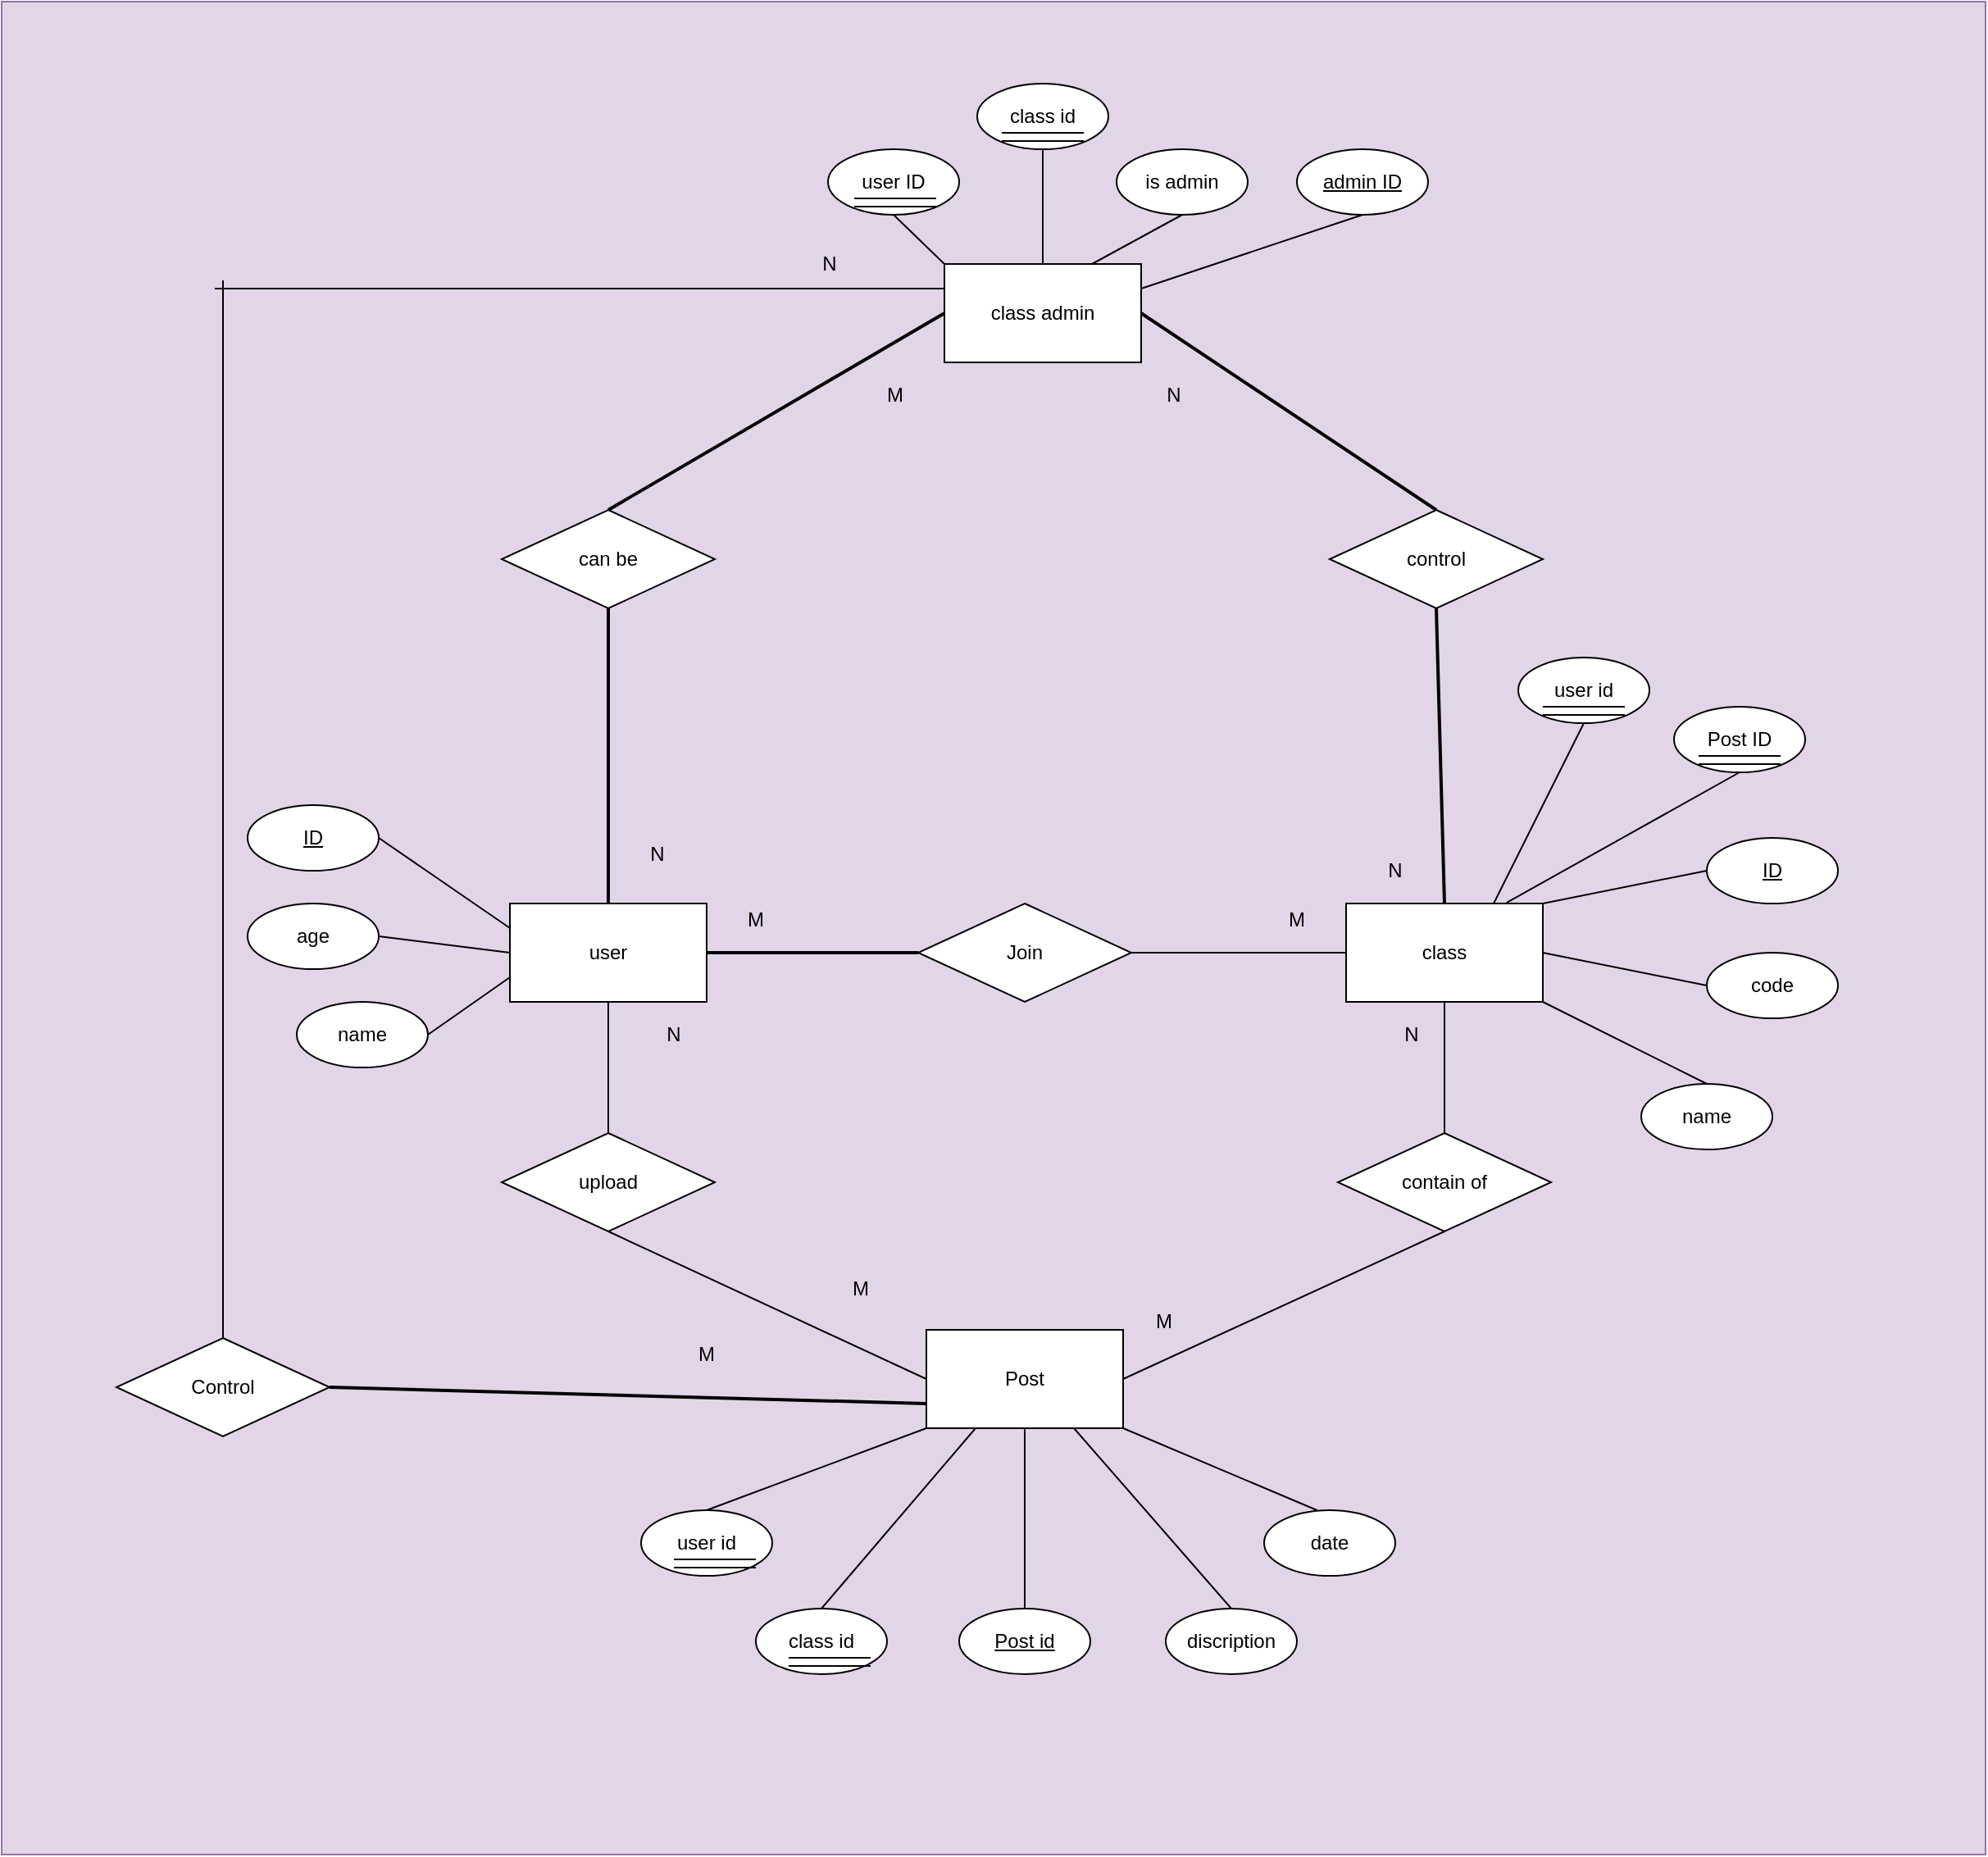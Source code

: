 <mxfile version="14.3.1" type="github">
  <diagram id="XIra5QEa7usJCA-vKQKT" name="Page-1">
    <mxGraphModel dx="1692" dy="1632" grid="1" gridSize="10" guides="1" tooltips="1" connect="1" arrows="1" fold="1" page="1" pageScale="1" pageWidth="827" pageHeight="1169" math="0" shadow="0">
      <root>
        <mxCell id="0" />
        <mxCell id="1" parent="0" />
        <mxCell id="pbojLZw_-JZTCTOS8RLy-27" value="" style="rounded=0;whiteSpace=wrap;html=1;fillColor=#e1d5e7;strokeColor=#9673a6;" vertex="1" parent="1">
          <mxGeometry x="-210" y="-230" width="1210" height="1130" as="geometry" />
        </mxCell>
        <mxCell id="n0TWdMrDdvnq74pHfr2U-47" style="edgeStyle=none;shape=link;rounded=0;orthogonalLoop=1;jettySize=auto;html=1;exitX=0.5;exitY=1;exitDx=0;exitDy=0;entryX=0.5;entryY=0;entryDx=0;entryDy=0;width=0;" parent="1" source="n0TWdMrDdvnq74pHfr2U-1" target="n0TWdMrDdvnq74pHfr2U-33" edge="1">
          <mxGeometry relative="1" as="geometry" />
        </mxCell>
        <mxCell id="n0TWdMrDdvnq74pHfr2U-1" value="class" style="rounded=0;whiteSpace=wrap;html=1;" parent="1" vertex="1">
          <mxGeometry x="610" y="320" width="120" height="60" as="geometry" />
        </mxCell>
        <mxCell id="n0TWdMrDdvnq74pHfr2U-2" value="&lt;u&gt;ID&lt;/u&gt;" style="ellipse;whiteSpace=wrap;html=1;" parent="1" vertex="1">
          <mxGeometry x="-60" y="260" width="80" height="40" as="geometry" />
        </mxCell>
        <mxCell id="n0TWdMrDdvnq74pHfr2U-3" value="name" style="ellipse;whiteSpace=wrap;html=1;" parent="1" vertex="1">
          <mxGeometry x="-30" y="380" width="80" height="40" as="geometry" />
        </mxCell>
        <mxCell id="n0TWdMrDdvnq74pHfr2U-4" value="age" style="ellipse;whiteSpace=wrap;html=1;" parent="1" vertex="1">
          <mxGeometry x="-60" y="320" width="80" height="40" as="geometry" />
        </mxCell>
        <mxCell id="n0TWdMrDdvnq74pHfr2U-6" value="&lt;u&gt;ID&lt;/u&gt;" style="ellipse;whiteSpace=wrap;html=1;" parent="1" vertex="1">
          <mxGeometry x="830" y="280" width="80" height="40" as="geometry" />
        </mxCell>
        <mxCell id="n0TWdMrDdvnq74pHfr2U-7" value="name" style="ellipse;whiteSpace=wrap;html=1;" parent="1" vertex="1">
          <mxGeometry x="790" y="430" width="80" height="40" as="geometry" />
        </mxCell>
        <mxCell id="n0TWdMrDdvnq74pHfr2U-8" value="code" style="ellipse;whiteSpace=wrap;html=1;" parent="1" vertex="1">
          <mxGeometry x="830" y="350" width="80" height="40" as="geometry" />
        </mxCell>
        <mxCell id="n0TWdMrDdvnq74pHfr2U-14" style="rounded=0;orthogonalLoop=1;jettySize=auto;html=1;entryX=0;entryY=0.5;entryDx=0;entryDy=0;shape=link;width=1;" parent="1" source="n0TWdMrDdvnq74pHfr2U-12" target="n0TWdMrDdvnq74pHfr2U-13" edge="1">
          <mxGeometry relative="1" as="geometry" />
        </mxCell>
        <mxCell id="n0TWdMrDdvnq74pHfr2U-50" style="edgeStyle=none;shape=link;rounded=0;orthogonalLoop=1;jettySize=auto;html=1;exitX=0.5;exitY=1;exitDx=0;exitDy=0;entryX=0.5;entryY=0;entryDx=0;entryDy=0;width=0;" parent="1" source="n0TWdMrDdvnq74pHfr2U-12" target="n0TWdMrDdvnq74pHfr2U-32" edge="1">
          <mxGeometry relative="1" as="geometry" />
        </mxCell>
        <mxCell id="n0TWdMrDdvnq74pHfr2U-12" value="user" style="rounded=0;whiteSpace=wrap;html=1;" parent="1" vertex="1">
          <mxGeometry x="100" y="320" width="120" height="60" as="geometry" />
        </mxCell>
        <mxCell id="n0TWdMrDdvnq74pHfr2U-16" style="rounded=0;orthogonalLoop=1;jettySize=auto;html=1;exitX=1;exitY=0.5;exitDx=0;exitDy=0;shape=link;width=0;" parent="1" source="n0TWdMrDdvnq74pHfr2U-13" target="n0TWdMrDdvnq74pHfr2U-1" edge="1">
          <mxGeometry relative="1" as="geometry" />
        </mxCell>
        <mxCell id="n0TWdMrDdvnq74pHfr2U-13" value="Join" style="rhombus;whiteSpace=wrap;html=1;" parent="1" vertex="1">
          <mxGeometry x="349" y="320" width="130" height="60" as="geometry" />
        </mxCell>
        <mxCell id="n0TWdMrDdvnq74pHfr2U-19" value="Post" style="rounded=0;whiteSpace=wrap;html=1;" parent="1" vertex="1">
          <mxGeometry x="354" y="580" width="120" height="60" as="geometry" />
        </mxCell>
        <mxCell id="n0TWdMrDdvnq74pHfr2U-20" value="discription" style="ellipse;whiteSpace=wrap;html=1;" parent="1" vertex="1">
          <mxGeometry x="500" y="750" width="80" height="40" as="geometry" />
        </mxCell>
        <mxCell id="n0TWdMrDdvnq74pHfr2U-21" value="&lt;u&gt;Post id&lt;/u&gt;" style="ellipse;whiteSpace=wrap;html=1;" parent="1" vertex="1">
          <mxGeometry x="374" y="750" width="80" height="40" as="geometry" />
        </mxCell>
        <mxCell id="n0TWdMrDdvnq74pHfr2U-22" value="date" style="ellipse;whiteSpace=wrap;html=1;" parent="1" vertex="1">
          <mxGeometry x="560" y="690" width="80" height="40" as="geometry" />
        </mxCell>
        <mxCell id="n0TWdMrDdvnq74pHfr2U-24" value="user id" style="ellipse;whiteSpace=wrap;html=1;" parent="1" vertex="1">
          <mxGeometry x="180" y="690" width="80" height="40" as="geometry" />
        </mxCell>
        <mxCell id="n0TWdMrDdvnq74pHfr2U-27" value="class admin" style="rounded=0;whiteSpace=wrap;html=1;" parent="1" vertex="1">
          <mxGeometry x="365" y="-70" width="120" height="60" as="geometry" />
        </mxCell>
        <mxCell id="n0TWdMrDdvnq74pHfr2U-28" value="user ID" style="ellipse;whiteSpace=wrap;html=1;" parent="1" vertex="1">
          <mxGeometry x="294" y="-140" width="80" height="40" as="geometry" />
        </mxCell>
        <mxCell id="n0TWdMrDdvnq74pHfr2U-29" value="class id" style="ellipse;whiteSpace=wrap;html=1;" parent="1" vertex="1">
          <mxGeometry x="385" y="-180" width="80" height="40" as="geometry" />
        </mxCell>
        <mxCell id="n0TWdMrDdvnq74pHfr2U-30" value="class id" style="ellipse;whiteSpace=wrap;html=1;" parent="1" vertex="1">
          <mxGeometry x="250" y="750" width="80" height="40" as="geometry" />
        </mxCell>
        <mxCell id="n0TWdMrDdvnq74pHfr2U-31" value="is admin" style="ellipse;whiteSpace=wrap;html=1;" parent="1" vertex="1">
          <mxGeometry x="470" y="-140" width="80" height="40" as="geometry" />
        </mxCell>
        <mxCell id="n0TWdMrDdvnq74pHfr2U-51" style="edgeStyle=none;shape=link;rounded=0;orthogonalLoop=1;jettySize=auto;html=1;exitX=0.5;exitY=1;exitDx=0;exitDy=0;entryX=0;entryY=0.5;entryDx=0;entryDy=0;width=0;" parent="1" source="n0TWdMrDdvnq74pHfr2U-32" target="n0TWdMrDdvnq74pHfr2U-19" edge="1">
          <mxGeometry relative="1" as="geometry" />
        </mxCell>
        <mxCell id="n0TWdMrDdvnq74pHfr2U-32" value="upload" style="rhombus;whiteSpace=wrap;html=1;" parent="1" vertex="1">
          <mxGeometry x="95" y="460" width="130" height="60" as="geometry" />
        </mxCell>
        <mxCell id="n0TWdMrDdvnq74pHfr2U-49" style="edgeStyle=none;shape=link;rounded=0;orthogonalLoop=1;jettySize=auto;html=1;exitX=0.5;exitY=1;exitDx=0;exitDy=0;entryX=1;entryY=0.5;entryDx=0;entryDy=0;width=0;" parent="1" source="n0TWdMrDdvnq74pHfr2U-33" target="n0TWdMrDdvnq74pHfr2U-19" edge="1">
          <mxGeometry relative="1" as="geometry" />
        </mxCell>
        <mxCell id="n0TWdMrDdvnq74pHfr2U-33" value="contain of" style="rhombus;whiteSpace=wrap;html=1;" parent="1" vertex="1">
          <mxGeometry x="605" y="460" width="130" height="60" as="geometry" />
        </mxCell>
        <mxCell id="n0TWdMrDdvnq74pHfr2U-45" style="edgeStyle=none;shape=link;rounded=0;orthogonalLoop=1;jettySize=auto;html=1;exitX=0.5;exitY=0;exitDx=0;exitDy=0;entryX=1;entryY=0.5;entryDx=0;entryDy=0;width=-1;" parent="1" source="n0TWdMrDdvnq74pHfr2U-34" target="n0TWdMrDdvnq74pHfr2U-27" edge="1">
          <mxGeometry relative="1" as="geometry" />
        </mxCell>
        <mxCell id="n0TWdMrDdvnq74pHfr2U-46" style="edgeStyle=none;shape=link;rounded=0;orthogonalLoop=1;jettySize=auto;html=1;exitX=0.5;exitY=1;exitDx=0;exitDy=0;entryX=0.5;entryY=0;entryDx=0;entryDy=0;width=-1;" parent="1" source="n0TWdMrDdvnq74pHfr2U-34" target="n0TWdMrDdvnq74pHfr2U-1" edge="1">
          <mxGeometry relative="1" as="geometry" />
        </mxCell>
        <mxCell id="n0TWdMrDdvnq74pHfr2U-34" value="control" style="rhombus;whiteSpace=wrap;html=1;" parent="1" vertex="1">
          <mxGeometry x="600" y="80" width="130" height="60" as="geometry" />
        </mxCell>
        <mxCell id="n0TWdMrDdvnq74pHfr2U-43" style="edgeStyle=none;shape=link;rounded=0;orthogonalLoop=1;jettySize=auto;html=1;exitX=0.5;exitY=1;exitDx=0;exitDy=0;width=1;" parent="1" source="n0TWdMrDdvnq74pHfr2U-36" target="n0TWdMrDdvnq74pHfr2U-12" edge="1">
          <mxGeometry relative="1" as="geometry" />
        </mxCell>
        <mxCell id="n0TWdMrDdvnq74pHfr2U-44" style="edgeStyle=none;shape=link;rounded=0;orthogonalLoop=1;jettySize=auto;html=1;exitX=0.5;exitY=0;exitDx=0;exitDy=0;entryX=0;entryY=0.5;entryDx=0;entryDy=0;width=-1;" parent="1" source="n0TWdMrDdvnq74pHfr2U-36" target="n0TWdMrDdvnq74pHfr2U-27" edge="1">
          <mxGeometry relative="1" as="geometry" />
        </mxCell>
        <mxCell id="n0TWdMrDdvnq74pHfr2U-36" value="can be" style="rhombus;whiteSpace=wrap;html=1;" parent="1" vertex="1">
          <mxGeometry x="95" y="80" width="130" height="60" as="geometry" />
        </mxCell>
        <mxCell id="n0TWdMrDdvnq74pHfr2U-52" style="edgeStyle=none;shape=link;rounded=0;orthogonalLoop=1;jettySize=auto;html=1;exitX=1;exitY=0.5;exitDx=0;exitDy=0;width=-1;entryX=0;entryY=0.75;entryDx=0;entryDy=0;" parent="1" source="n0TWdMrDdvnq74pHfr2U-42" target="n0TWdMrDdvnq74pHfr2U-19" edge="1">
          <mxGeometry relative="1" as="geometry">
            <mxPoint x="330" y="630" as="targetPoint" />
          </mxGeometry>
        </mxCell>
        <mxCell id="n0TWdMrDdvnq74pHfr2U-42" value="Control" style="rhombus;whiteSpace=wrap;html=1;" parent="1" vertex="1">
          <mxGeometry x="-140" y="585" width="130" height="60" as="geometry" />
        </mxCell>
        <mxCell id="n0TWdMrDdvnq74pHfr2U-57" value="" style="endArrow=none;html=1;entryX=0;entryY=0.25;entryDx=0;entryDy=0;" parent="1" target="n0TWdMrDdvnq74pHfr2U-27" edge="1">
          <mxGeometry width="50" height="50" relative="1" as="geometry">
            <mxPoint x="-80" y="-55" as="sourcePoint" />
            <mxPoint x="10" y="-190" as="targetPoint" />
          </mxGeometry>
        </mxCell>
        <mxCell id="n0TWdMrDdvnq74pHfr2U-58" value="" style="endArrow=none;html=1;exitX=0.5;exitY=0;exitDx=0;exitDy=0;" parent="1" source="n0TWdMrDdvnq74pHfr2U-42" edge="1">
          <mxGeometry width="50" height="50" relative="1" as="geometry">
            <mxPoint x="-40" y="360" as="sourcePoint" />
            <mxPoint x="-75" y="-60" as="targetPoint" />
          </mxGeometry>
        </mxCell>
        <mxCell id="n0TWdMrDdvnq74pHfr2U-60" value="" style="endArrow=none;html=1;exitX=1;exitY=0.5;exitDx=0;exitDy=0;entryX=0;entryY=0.25;entryDx=0;entryDy=0;" parent="1" source="n0TWdMrDdvnq74pHfr2U-2" target="n0TWdMrDdvnq74pHfr2U-12" edge="1">
          <mxGeometry width="50" height="50" relative="1" as="geometry">
            <mxPoint x="220" y="450" as="sourcePoint" />
            <mxPoint x="270" y="400" as="targetPoint" />
          </mxGeometry>
        </mxCell>
        <mxCell id="n0TWdMrDdvnq74pHfr2U-61" value="" style="endArrow=none;html=1;exitX=1;exitY=0.5;exitDx=0;exitDy=0;entryX=0;entryY=0.5;entryDx=0;entryDy=0;" parent="1" source="n0TWdMrDdvnq74pHfr2U-4" target="n0TWdMrDdvnq74pHfr2U-12" edge="1">
          <mxGeometry width="50" height="50" relative="1" as="geometry">
            <mxPoint x="220" y="450" as="sourcePoint" />
            <mxPoint x="270" y="400" as="targetPoint" />
          </mxGeometry>
        </mxCell>
        <mxCell id="n0TWdMrDdvnq74pHfr2U-62" value="" style="endArrow=none;html=1;exitX=1;exitY=0.5;exitDx=0;exitDy=0;entryX=0;entryY=0.75;entryDx=0;entryDy=0;" parent="1" source="n0TWdMrDdvnq74pHfr2U-3" target="n0TWdMrDdvnq74pHfr2U-12" edge="1">
          <mxGeometry width="50" height="50" relative="1" as="geometry">
            <mxPoint x="220" y="450" as="sourcePoint" />
            <mxPoint x="270" y="400" as="targetPoint" />
          </mxGeometry>
        </mxCell>
        <mxCell id="n0TWdMrDdvnq74pHfr2U-63" value="" style="endArrow=none;html=1;entryX=0;entryY=1;entryDx=0;entryDy=0;exitX=0.5;exitY=0;exitDx=0;exitDy=0;" parent="1" source="n0TWdMrDdvnq74pHfr2U-24" target="n0TWdMrDdvnq74pHfr2U-19" edge="1">
          <mxGeometry width="50" height="50" relative="1" as="geometry">
            <mxPoint x="270" y="870" as="sourcePoint" />
            <mxPoint x="320" y="820" as="targetPoint" />
          </mxGeometry>
        </mxCell>
        <mxCell id="n0TWdMrDdvnq74pHfr2U-64" value="" style="endArrow=none;html=1;entryX=0.25;entryY=1;entryDx=0;entryDy=0;exitX=0.5;exitY=0;exitDx=0;exitDy=0;" parent="1" source="n0TWdMrDdvnq74pHfr2U-30" target="n0TWdMrDdvnq74pHfr2U-19" edge="1">
          <mxGeometry width="50" height="50" relative="1" as="geometry">
            <mxPoint x="220" y="750" as="sourcePoint" />
            <mxPoint x="270" y="700" as="targetPoint" />
          </mxGeometry>
        </mxCell>
        <mxCell id="n0TWdMrDdvnq74pHfr2U-65" value="" style="endArrow=none;html=1;exitX=0.5;exitY=0;exitDx=0;exitDy=0;" parent="1" source="n0TWdMrDdvnq74pHfr2U-21" target="n0TWdMrDdvnq74pHfr2U-19" edge="1">
          <mxGeometry width="50" height="50" relative="1" as="geometry">
            <mxPoint x="220" y="750" as="sourcePoint" />
            <mxPoint x="270" y="700" as="targetPoint" />
          </mxGeometry>
        </mxCell>
        <mxCell id="n0TWdMrDdvnq74pHfr2U-66" value="" style="endArrow=none;html=1;exitX=0.5;exitY=0;exitDx=0;exitDy=0;entryX=0.75;entryY=1;entryDx=0;entryDy=0;" parent="1" source="n0TWdMrDdvnq74pHfr2U-20" target="n0TWdMrDdvnq74pHfr2U-19" edge="1">
          <mxGeometry width="50" height="50" relative="1" as="geometry">
            <mxPoint x="220" y="750" as="sourcePoint" />
            <mxPoint x="270" y="700" as="targetPoint" />
          </mxGeometry>
        </mxCell>
        <mxCell id="n0TWdMrDdvnq74pHfr2U-67" value="" style="endArrow=none;html=1;entryX=1;entryY=1;entryDx=0;entryDy=0;exitX=0.403;exitY=0;exitDx=0;exitDy=0;exitPerimeter=0;" parent="1" source="n0TWdMrDdvnq74pHfr2U-22" target="n0TWdMrDdvnq74pHfr2U-19" edge="1">
          <mxGeometry width="50" height="50" relative="1" as="geometry">
            <mxPoint x="220" y="750" as="sourcePoint" />
            <mxPoint x="270" y="700" as="targetPoint" />
          </mxGeometry>
        </mxCell>
        <mxCell id="n0TWdMrDdvnq74pHfr2U-68" value="" style="endArrow=none;html=1;exitX=0;exitY=0;exitDx=0;exitDy=0;entryX=0.5;entryY=1;entryDx=0;entryDy=0;" parent="1" source="n0TWdMrDdvnq74pHfr2U-27" target="n0TWdMrDdvnq74pHfr2U-28" edge="1">
          <mxGeometry width="50" height="50" relative="1" as="geometry">
            <mxPoint x="220" y="-50" as="sourcePoint" />
            <mxPoint x="270" y="-100" as="targetPoint" />
          </mxGeometry>
        </mxCell>
        <mxCell id="n0TWdMrDdvnq74pHfr2U-69" value="" style="endArrow=none;html=1;exitX=0.5;exitY=0;exitDx=0;exitDy=0;entryX=0.5;entryY=1;entryDx=0;entryDy=0;" parent="1" source="n0TWdMrDdvnq74pHfr2U-27" target="n0TWdMrDdvnq74pHfr2U-29" edge="1">
          <mxGeometry width="50" height="50" relative="1" as="geometry">
            <mxPoint x="220" y="-50" as="sourcePoint" />
            <mxPoint x="270" y="-100" as="targetPoint" />
          </mxGeometry>
        </mxCell>
        <mxCell id="n0TWdMrDdvnq74pHfr2U-70" value="" style="endArrow=none;html=1;exitX=0.75;exitY=0;exitDx=0;exitDy=0;entryX=0.5;entryY=1;entryDx=0;entryDy=0;" parent="1" source="n0TWdMrDdvnq74pHfr2U-27" target="n0TWdMrDdvnq74pHfr2U-31" edge="1">
          <mxGeometry width="50" height="50" relative="1" as="geometry">
            <mxPoint x="220" y="-50" as="sourcePoint" />
            <mxPoint x="270" y="-100" as="targetPoint" />
          </mxGeometry>
        </mxCell>
        <mxCell id="n0TWdMrDdvnq74pHfr2U-72" value="" style="endArrow=none;html=1;exitX=0.815;exitY=-0.007;exitDx=0;exitDy=0;exitPerimeter=0;entryX=0.5;entryY=1;entryDx=0;entryDy=0;" parent="1" source="n0TWdMrDdvnq74pHfr2U-1" target="n0TWdMrDdvnq74pHfr2U-10" edge="1">
          <mxGeometry width="50" height="50" relative="1" as="geometry">
            <mxPoint x="530" y="350" as="sourcePoint" />
            <mxPoint x="580" y="300" as="targetPoint" />
          </mxGeometry>
        </mxCell>
        <mxCell id="n0TWdMrDdvnq74pHfr2U-73" value="" style="endArrow=none;html=1;entryX=0;entryY=0.5;entryDx=0;entryDy=0;exitX=1;exitY=0;exitDx=0;exitDy=0;" parent="1" source="n0TWdMrDdvnq74pHfr2U-1" target="n0TWdMrDdvnq74pHfr2U-6" edge="1">
          <mxGeometry width="50" height="50" relative="1" as="geometry">
            <mxPoint x="530" y="350" as="sourcePoint" />
            <mxPoint x="580" y="300" as="targetPoint" />
          </mxGeometry>
        </mxCell>
        <mxCell id="n0TWdMrDdvnq74pHfr2U-74" value="" style="endArrow=none;html=1;exitX=1;exitY=0.5;exitDx=0;exitDy=0;entryX=0;entryY=0.5;entryDx=0;entryDy=0;" parent="1" source="n0TWdMrDdvnq74pHfr2U-1" target="n0TWdMrDdvnq74pHfr2U-8" edge="1">
          <mxGeometry width="50" height="50" relative="1" as="geometry">
            <mxPoint x="530" y="350" as="sourcePoint" />
            <mxPoint x="580" y="300" as="targetPoint" />
          </mxGeometry>
        </mxCell>
        <mxCell id="n0TWdMrDdvnq74pHfr2U-75" value="" style="endArrow=none;html=1;exitX=1;exitY=1;exitDx=0;exitDy=0;entryX=0.5;entryY=0;entryDx=0;entryDy=0;" parent="1" source="n0TWdMrDdvnq74pHfr2U-1" target="n0TWdMrDdvnq74pHfr2U-7" edge="1">
          <mxGeometry width="50" height="50" relative="1" as="geometry">
            <mxPoint x="530" y="350" as="sourcePoint" />
            <mxPoint x="580" y="300" as="targetPoint" />
          </mxGeometry>
        </mxCell>
        <mxCell id="pbojLZw_-JZTCTOS8RLy-1" value="&lt;u&gt;admin ID&lt;/u&gt;" style="ellipse;whiteSpace=wrap;html=1;" vertex="1" parent="1">
          <mxGeometry x="580" y="-140" width="80" height="40" as="geometry" />
        </mxCell>
        <mxCell id="pbojLZw_-JZTCTOS8RLy-3" value="" style="endArrow=none;html=1;entryX=0.5;entryY=1;entryDx=0;entryDy=0;exitX=1;exitY=0.25;exitDx=0;exitDy=0;" edge="1" parent="1" source="n0TWdMrDdvnq74pHfr2U-27" target="pbojLZw_-JZTCTOS8RLy-1">
          <mxGeometry width="50" height="50" relative="1" as="geometry">
            <mxPoint x="350" y="100" as="sourcePoint" />
            <mxPoint x="400" y="50" as="targetPoint" />
          </mxGeometry>
        </mxCell>
        <mxCell id="pbojLZw_-JZTCTOS8RLy-7" value="" style="group" vertex="1" connectable="0" parent="1">
          <mxGeometry x="400" y="-150" width="50" height="5" as="geometry" />
        </mxCell>
        <mxCell id="pbojLZw_-JZTCTOS8RLy-4" value="" style="endArrow=none;html=1;" edge="1" parent="pbojLZw_-JZTCTOS8RLy-7">
          <mxGeometry width="50" height="50" as="geometry">
            <mxPoint as="sourcePoint" />
            <mxPoint x="50" as="targetPoint" />
          </mxGeometry>
        </mxCell>
        <mxCell id="pbojLZw_-JZTCTOS8RLy-5" value="" style="endArrow=none;html=1;" edge="1" parent="pbojLZw_-JZTCTOS8RLy-7">
          <mxGeometry y="-5" width="50" height="50" as="geometry">
            <mxPoint y="5" as="sourcePoint" />
            <mxPoint x="50" y="5" as="targetPoint" />
          </mxGeometry>
        </mxCell>
        <mxCell id="pbojLZw_-JZTCTOS8RLy-8" value="" style="group" vertex="1" connectable="0" parent="1">
          <mxGeometry x="310" y="-110" width="50" height="5" as="geometry" />
        </mxCell>
        <mxCell id="pbojLZw_-JZTCTOS8RLy-9" value="" style="endArrow=none;html=1;" edge="1" parent="pbojLZw_-JZTCTOS8RLy-8">
          <mxGeometry width="50" height="50" as="geometry">
            <mxPoint as="sourcePoint" />
            <mxPoint x="50" as="targetPoint" />
          </mxGeometry>
        </mxCell>
        <mxCell id="pbojLZw_-JZTCTOS8RLy-10" value="" style="endArrow=none;html=1;" edge="1" parent="pbojLZw_-JZTCTOS8RLy-8">
          <mxGeometry y="-5" width="50" height="50" as="geometry">
            <mxPoint y="5" as="sourcePoint" />
            <mxPoint x="50" y="5" as="targetPoint" />
          </mxGeometry>
        </mxCell>
        <mxCell id="pbojLZw_-JZTCTOS8RLy-11" value="" style="group" vertex="1" connectable="0" parent="1">
          <mxGeometry x="200" y="720" width="50" height="5" as="geometry" />
        </mxCell>
        <mxCell id="pbojLZw_-JZTCTOS8RLy-12" value="" style="endArrow=none;html=1;" edge="1" parent="pbojLZw_-JZTCTOS8RLy-11">
          <mxGeometry width="50" height="50" as="geometry">
            <mxPoint as="sourcePoint" />
            <mxPoint x="50" as="targetPoint" />
          </mxGeometry>
        </mxCell>
        <mxCell id="pbojLZw_-JZTCTOS8RLy-13" value="" style="endArrow=none;html=1;" edge="1" parent="pbojLZw_-JZTCTOS8RLy-11">
          <mxGeometry y="-5" width="50" height="50" as="geometry">
            <mxPoint y="5" as="sourcePoint" />
            <mxPoint x="50" y="5" as="targetPoint" />
          </mxGeometry>
        </mxCell>
        <mxCell id="pbojLZw_-JZTCTOS8RLy-14" value="" style="group" vertex="1" connectable="0" parent="1">
          <mxGeometry x="270" y="780" width="50" height="5" as="geometry" />
        </mxCell>
        <mxCell id="pbojLZw_-JZTCTOS8RLy-15" value="" style="endArrow=none;html=1;" edge="1" parent="pbojLZw_-JZTCTOS8RLy-14">
          <mxGeometry width="50" height="50" as="geometry">
            <mxPoint as="sourcePoint" />
            <mxPoint x="50" as="targetPoint" />
          </mxGeometry>
        </mxCell>
        <mxCell id="pbojLZw_-JZTCTOS8RLy-16" value="" style="endArrow=none;html=1;" edge="1" parent="pbojLZw_-JZTCTOS8RLy-14">
          <mxGeometry y="-5" width="50" height="50" as="geometry">
            <mxPoint y="5" as="sourcePoint" />
            <mxPoint x="50" y="5" as="targetPoint" />
          </mxGeometry>
        </mxCell>
        <mxCell id="pbojLZw_-JZTCTOS8RLy-20" value="user id" style="ellipse;whiteSpace=wrap;html=1;" vertex="1" parent="1">
          <mxGeometry x="715" y="170" width="80" height="40" as="geometry" />
        </mxCell>
        <mxCell id="pbojLZw_-JZTCTOS8RLy-21" value="" style="group" vertex="1" connectable="0" parent="1">
          <mxGeometry x="810" y="200" width="80" height="40" as="geometry" />
        </mxCell>
        <mxCell id="n0TWdMrDdvnq74pHfr2U-10" value="Post ID" style="ellipse;whiteSpace=wrap;html=1;" parent="pbojLZw_-JZTCTOS8RLy-21" vertex="1">
          <mxGeometry width="80" height="40" as="geometry" />
        </mxCell>
        <mxCell id="pbojLZw_-JZTCTOS8RLy-17" value="" style="group" vertex="1" connectable="0" parent="pbojLZw_-JZTCTOS8RLy-21">
          <mxGeometry x="15" y="30" width="50" height="5" as="geometry" />
        </mxCell>
        <mxCell id="pbojLZw_-JZTCTOS8RLy-18" value="" style="endArrow=none;html=1;" edge="1" parent="pbojLZw_-JZTCTOS8RLy-17">
          <mxGeometry width="50" height="50" as="geometry">
            <mxPoint as="sourcePoint" />
            <mxPoint x="50" as="targetPoint" />
          </mxGeometry>
        </mxCell>
        <mxCell id="pbojLZw_-JZTCTOS8RLy-19" value="" style="endArrow=none;html=1;" edge="1" parent="pbojLZw_-JZTCTOS8RLy-17">
          <mxGeometry y="-5" width="50" height="50" as="geometry">
            <mxPoint y="5" as="sourcePoint" />
            <mxPoint x="50" y="5" as="targetPoint" />
          </mxGeometry>
        </mxCell>
        <mxCell id="pbojLZw_-JZTCTOS8RLy-22" value="" style="group" vertex="1" connectable="0" parent="1">
          <mxGeometry x="730" y="200" width="50" height="5" as="geometry" />
        </mxCell>
        <mxCell id="pbojLZw_-JZTCTOS8RLy-23" value="" style="endArrow=none;html=1;" edge="1" parent="pbojLZw_-JZTCTOS8RLy-22">
          <mxGeometry width="50" height="50" as="geometry">
            <mxPoint as="sourcePoint" />
            <mxPoint x="50" as="targetPoint" />
          </mxGeometry>
        </mxCell>
        <mxCell id="pbojLZw_-JZTCTOS8RLy-24" value="" style="endArrow=none;html=1;" edge="1" parent="pbojLZw_-JZTCTOS8RLy-22">
          <mxGeometry y="-5" width="50" height="50" as="geometry">
            <mxPoint y="5" as="sourcePoint" />
            <mxPoint x="50" y="5" as="targetPoint" />
          </mxGeometry>
        </mxCell>
        <mxCell id="pbojLZw_-JZTCTOS8RLy-26" value="" style="endArrow=none;html=1;entryX=0.5;entryY=1;entryDx=0;entryDy=0;exitX=0.75;exitY=0;exitDx=0;exitDy=0;" edge="1" parent="1" source="n0TWdMrDdvnq74pHfr2U-1" target="pbojLZw_-JZTCTOS8RLy-20">
          <mxGeometry width="50" height="50" relative="1" as="geometry">
            <mxPoint x="520" y="290" as="sourcePoint" />
            <mxPoint x="570" y="240" as="targetPoint" />
          </mxGeometry>
        </mxCell>
        <mxCell id="pbojLZw_-JZTCTOS8RLy-28" value="M" style="text;html=1;strokeColor=none;fillColor=none;align=center;verticalAlign=middle;whiteSpace=wrap;rounded=0;" vertex="1" parent="1">
          <mxGeometry x="230" y="320" width="40" height="20" as="geometry" />
        </mxCell>
        <mxCell id="pbojLZw_-JZTCTOS8RLy-29" value="M" style="text;html=1;strokeColor=none;fillColor=none;align=center;verticalAlign=middle;whiteSpace=wrap;rounded=0;" vertex="1" parent="1">
          <mxGeometry x="560" y="320" width="40" height="20" as="geometry" />
        </mxCell>
        <mxCell id="pbojLZw_-JZTCTOS8RLy-30" value="N" style="text;html=1;strokeColor=none;fillColor=none;align=center;verticalAlign=middle;whiteSpace=wrap;rounded=0;" vertex="1" parent="1">
          <mxGeometry x="630" y="390" width="40" height="20" as="geometry" />
        </mxCell>
        <mxCell id="pbojLZw_-JZTCTOS8RLy-31" value="M" style="text;html=1;strokeColor=none;fillColor=none;align=center;verticalAlign=middle;whiteSpace=wrap;rounded=0;" vertex="1" parent="1">
          <mxGeometry x="479" y="565" width="40" height="20" as="geometry" />
        </mxCell>
        <mxCell id="pbojLZw_-JZTCTOS8RLy-33" value="N" style="text;html=1;strokeColor=none;fillColor=none;align=center;verticalAlign=middle;whiteSpace=wrap;rounded=0;" vertex="1" parent="1">
          <mxGeometry x="180" y="390" width="40" height="20" as="geometry" />
        </mxCell>
        <mxCell id="pbojLZw_-JZTCTOS8RLy-34" value="N" style="text;html=1;strokeColor=none;fillColor=none;align=center;verticalAlign=middle;whiteSpace=wrap;rounded=0;" vertex="1" parent="1">
          <mxGeometry x="275" y="-80" width="40" height="20" as="geometry" />
        </mxCell>
        <mxCell id="pbojLZw_-JZTCTOS8RLy-35" value="M" style="text;html=1;strokeColor=none;fillColor=none;align=center;verticalAlign=middle;whiteSpace=wrap;rounded=0;" vertex="1" parent="1">
          <mxGeometry x="200" y="585" width="40" height="20" as="geometry" />
        </mxCell>
        <mxCell id="pbojLZw_-JZTCTOS8RLy-36" value="M" style="text;html=1;strokeColor=none;fillColor=none;align=center;verticalAlign=middle;whiteSpace=wrap;rounded=0;" vertex="1" parent="1">
          <mxGeometry x="315" width="40" height="20" as="geometry" />
        </mxCell>
        <mxCell id="pbojLZw_-JZTCTOS8RLy-37" value="N" style="text;html=1;strokeColor=none;fillColor=none;align=center;verticalAlign=middle;whiteSpace=wrap;rounded=0;" vertex="1" parent="1">
          <mxGeometry x="170" y="280" width="40" height="20" as="geometry" />
        </mxCell>
        <mxCell id="pbojLZw_-JZTCTOS8RLy-38" value="M" style="text;html=1;strokeColor=none;fillColor=none;align=center;verticalAlign=middle;whiteSpace=wrap;rounded=0;" vertex="1" parent="1">
          <mxGeometry x="294" y="545" width="40" height="20" as="geometry" />
        </mxCell>
        <mxCell id="pbojLZw_-JZTCTOS8RLy-39" value="N" style="text;html=1;strokeColor=none;fillColor=none;align=center;verticalAlign=middle;whiteSpace=wrap;rounded=0;" vertex="1" parent="1">
          <mxGeometry x="620" y="290" width="40" height="20" as="geometry" />
        </mxCell>
        <mxCell id="pbojLZw_-JZTCTOS8RLy-40" value="N" style="text;html=1;strokeColor=none;fillColor=none;align=center;verticalAlign=middle;whiteSpace=wrap;rounded=0;" vertex="1" parent="1">
          <mxGeometry x="485" width="40" height="20" as="geometry" />
        </mxCell>
      </root>
    </mxGraphModel>
  </diagram>
</mxfile>
